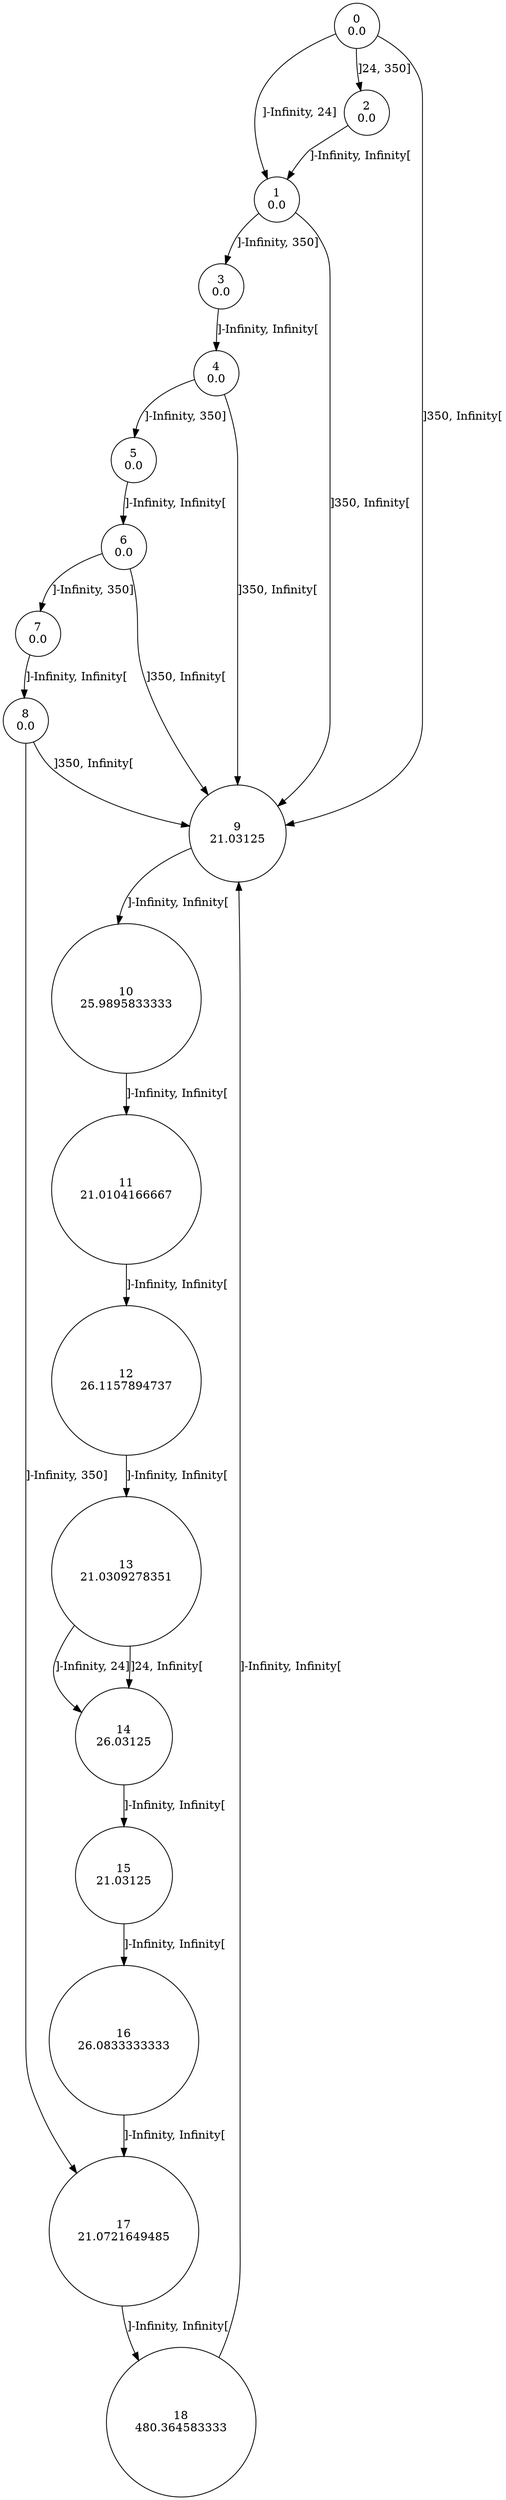 digraph a {
0 [shape=circle, label="0\n0.0"];
	0 -> 1 [label="]-Infinity, 24]"];
	0 -> 2 [label="]24, 350]"];
	0 -> 9 [label="]350, Infinity["];
1 [shape=circle, label="1\n0.0"];
	1 -> 3 [label="]-Infinity, 350]"];
	1 -> 9 [label="]350, Infinity["];
2 [shape=circle, label="2\n0.0"];
	2 -> 1 [label="]-Infinity, Infinity["];
3 [shape=circle, label="3\n0.0"];
	3 -> 4 [label="]-Infinity, Infinity["];
4 [shape=circle, label="4\n0.0"];
	4 -> 5 [label="]-Infinity, 350]"];
	4 -> 9 [label="]350, Infinity["];
5 [shape=circle, label="5\n0.0"];
	5 -> 6 [label="]-Infinity, Infinity["];
6 [shape=circle, label="6\n0.0"];
	6 -> 7 [label="]-Infinity, 350]"];
	6 -> 9 [label="]350, Infinity["];
7 [shape=circle, label="7\n0.0"];
	7 -> 8 [label="]-Infinity, Infinity["];
8 [shape=circle, label="8\n0.0"];
	8 -> 17 [label="]-Infinity, 350]"];
	8 -> 9 [label="]350, Infinity["];
9 [shape=circle, label="9\n21.03125"];
	9 -> 10 [label="]-Infinity, Infinity["];
10 [shape=circle, label="10\n25.9895833333"];
	10 -> 11 [label="]-Infinity, Infinity["];
11 [shape=circle, label="11\n21.0104166667"];
	11 -> 12 [label="]-Infinity, Infinity["];
12 [shape=circle, label="12\n26.1157894737"];
	12 -> 13 [label="]-Infinity, Infinity["];
13 [shape=circle, label="13\n21.0309278351"];
	13 -> 14 [label="]-Infinity, 24]"];
	13 -> 14 [label="]24, Infinity["];
14 [shape=circle, label="14\n26.03125"];
	14 -> 15 [label="]-Infinity, Infinity["];
15 [shape=circle, label="15\n21.03125"];
	15 -> 16 [label="]-Infinity, Infinity["];
16 [shape=circle, label="16\n26.0833333333"];
	16 -> 17 [label="]-Infinity, Infinity["];
17 [shape=circle, label="17\n21.0721649485"];
	17 -> 18 [label="]-Infinity, Infinity["];
18 [shape=circle, label="18\n480.364583333"];
	18 -> 9 [label="]-Infinity, Infinity["];
}